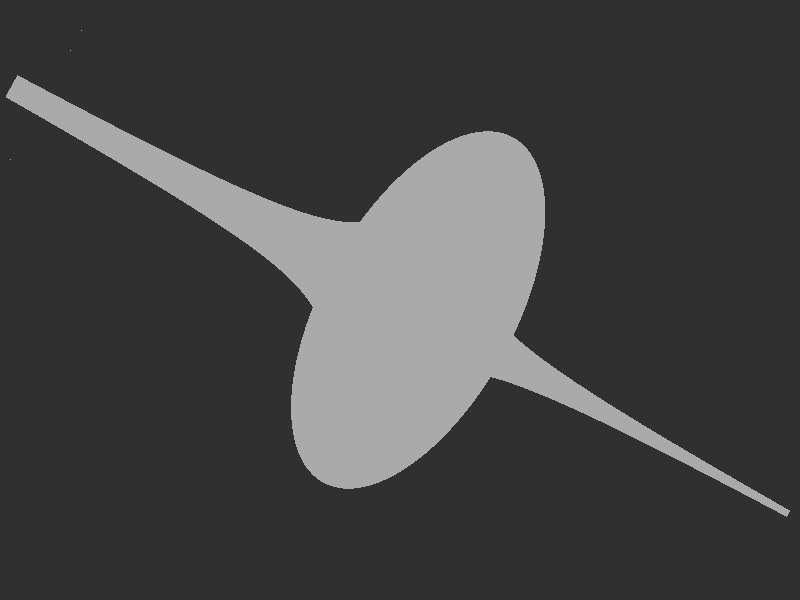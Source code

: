 // This work is licensed under the Creative Commons Attribution 3.0 Unported License.
// To view a copy of this license, visit http://creativecommons.org/licenses/by/3.0/
// or send a letter to Creative Commons, 444 Castro Street, Suite 900, Mountain View,
// California, 94041, USA.

// Persistence Of Vision raytracer version 3.5 sample file.
//
// -w320 -h240
// -w800 -h600 +a0.3

// By Alexander Enzmann
/* sample quartic scene file written by Alexander Enzmann */
#version  3.7;
global_settings { 
  assumed_gamma 1.0
}

#include "colors.inc"
#include "shapes.inc"
#include "textures.inc"

/* Quartic Cylinder - a Space Needle? */
quartic {
   < 0.0,  0.0,  0.0,  0.0,  1.0,  0.0,  0.0,  0.0,  0.0,  0.01,
     0.0,  0.0,  0.0,  0.0,  0.0,  0.0,  0.0,  0.0,  0.0,  0.0,
     0.0,  0.0,  0.0,  1.0,  0.0,  0.0,  0.0,  0.0,  0.0,  0.0,
     0.0,  0.0,  0.01, 0.0, -0.01 >

   bounded_by { sphere { <0, 0, 0>, 2 } }

   texture {
      pigment { color rgb<1,1,1>*0.4}
      finish {
         phong 1.0
         phong_size 50
         ambient 0.2
         diffuse 0.8
      }
   }
   scale 1.5
   rotate <-30, 20, 50>
   translate 3*z
}

/* Put down checkered floor */
/*
plane {
   y, -20

   texture {
      pigment {
         checker colour NavyBlue colour MidnightBlue
         scale 20.0
      }
      finish {
         ambient 0.8
         diffuse 0.2
      }
   }
}
*/
camera {
   location  <0.0, 0.0, -3.0>
   angle 55 
   up        <0.0, 1.0, 0.0>
   right     x*image_width/image_height
}

light_source { <200, 30, -300> colour White }

light_source { <-200, 30, -300> colour White }

background { color rgb<1,1,1>*0.03 } 
 
